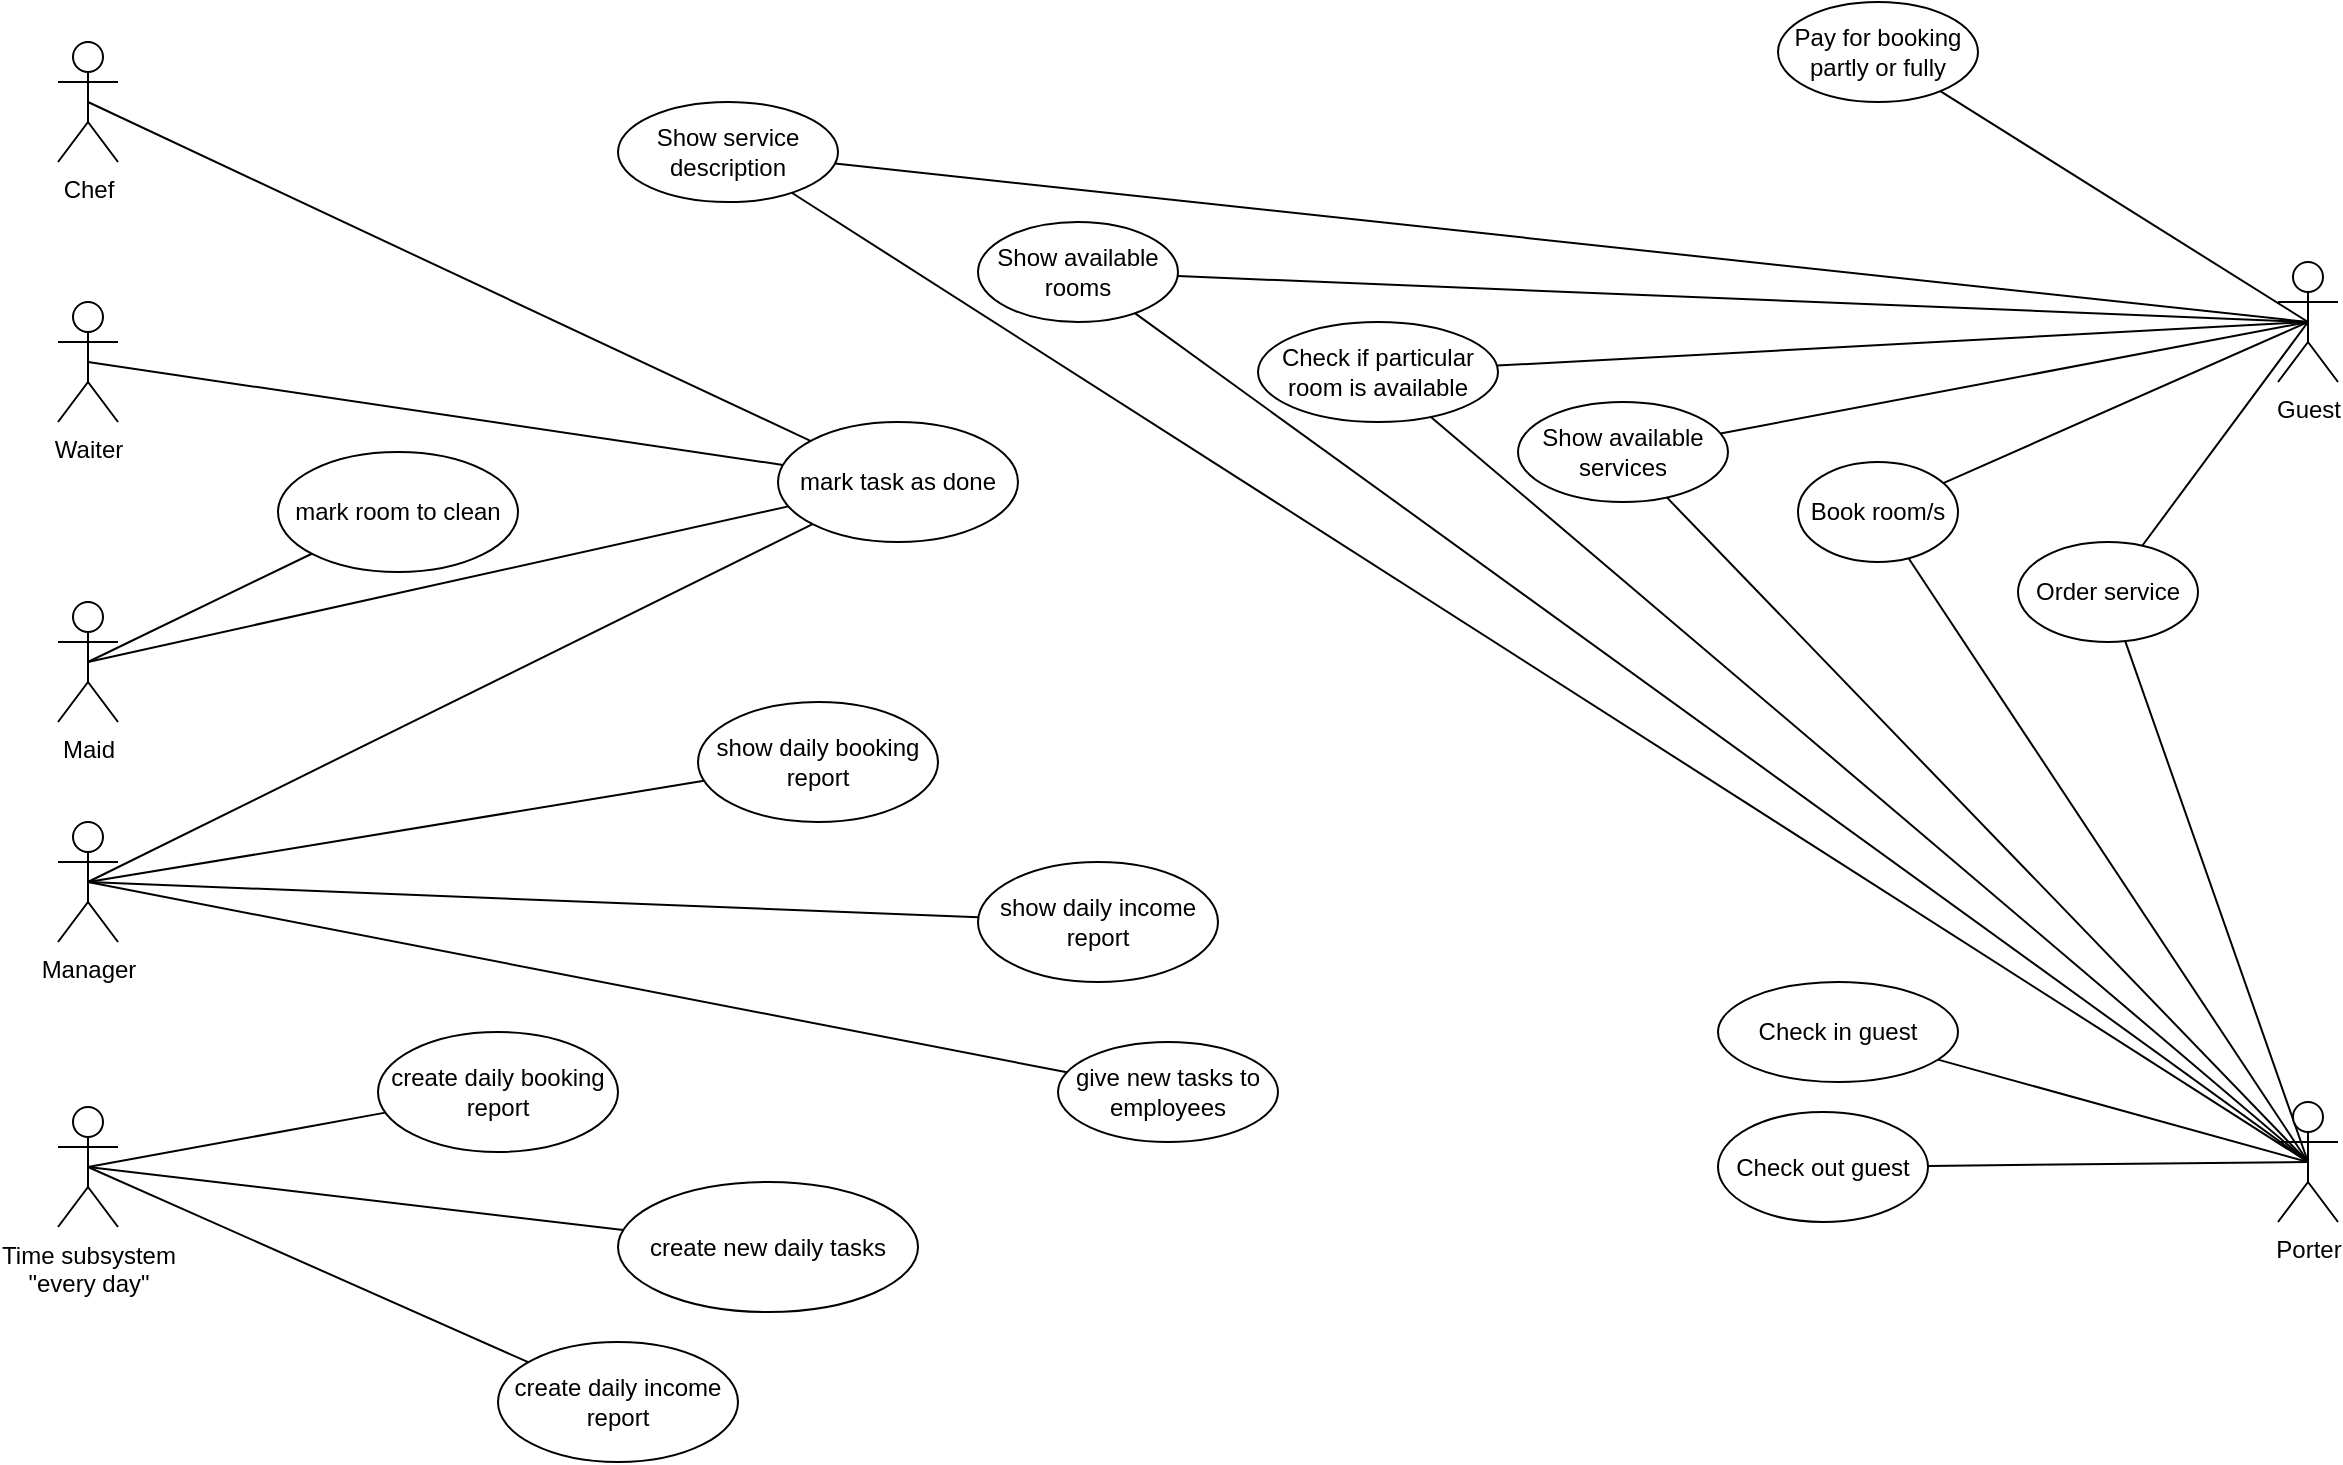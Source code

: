 <mxfile version="16.2.7" type="github">
  <diagram id="ge1VyDqCcV0vglwd2rMA" name="Page-1">
    <mxGraphModel dx="2565" dy="1762" grid="1" gridSize="10" guides="1" tooltips="1" connect="1" arrows="1" fold="1" page="1" pageScale="1" pageWidth="850" pageHeight="1100" math="0" shadow="0">
      <root>
        <mxCell id="0" />
        <mxCell id="1" parent="0" />
        <mxCell id="HqIrGXY7nDVLaXJjOqRK-58" style="edgeStyle=none;rounded=0;orthogonalLoop=1;jettySize=auto;html=1;endArrow=none;endFill=0;exitX=0.5;exitY=0.5;exitDx=0;exitDy=0;exitPerimeter=0;" edge="1" parent="1" source="HqIrGXY7nDVLaXJjOqRK-1" target="HqIrGXY7nDVLaXJjOqRK-51">
          <mxGeometry relative="1" as="geometry" />
        </mxCell>
        <mxCell id="HqIrGXY7nDVLaXJjOqRK-1" value="Waiter" style="shape=umlActor;verticalLabelPosition=bottom;verticalAlign=top;html=1;" vertex="1" parent="1">
          <mxGeometry x="-340" y="-140" width="30" height="60" as="geometry" />
        </mxCell>
        <mxCell id="HqIrGXY7nDVLaXJjOqRK-54" style="edgeStyle=none;rounded=0;orthogonalLoop=1;jettySize=auto;html=1;endArrow=none;endFill=0;exitX=0.5;exitY=0.5;exitDx=0;exitDy=0;exitPerimeter=0;" edge="1" parent="1" source="HqIrGXY7nDVLaXJjOqRK-3" target="HqIrGXY7nDVLaXJjOqRK-44">
          <mxGeometry relative="1" as="geometry" />
        </mxCell>
        <mxCell id="HqIrGXY7nDVLaXJjOqRK-55" style="edgeStyle=none;rounded=0;orthogonalLoop=1;jettySize=auto;html=1;endArrow=none;endFill=0;exitX=0.5;exitY=0.5;exitDx=0;exitDy=0;exitPerimeter=0;" edge="1" parent="1" source="HqIrGXY7nDVLaXJjOqRK-3" target="HqIrGXY7nDVLaXJjOqRK-42">
          <mxGeometry relative="1" as="geometry" />
        </mxCell>
        <mxCell id="HqIrGXY7nDVLaXJjOqRK-56" style="edgeStyle=none;rounded=0;orthogonalLoop=1;jettySize=auto;html=1;endArrow=none;endFill=0;exitX=0.5;exitY=0.5;exitDx=0;exitDy=0;exitPerimeter=0;" edge="1" parent="1" source="HqIrGXY7nDVLaXJjOqRK-3" target="HqIrGXY7nDVLaXJjOqRK-43">
          <mxGeometry relative="1" as="geometry" />
        </mxCell>
        <mxCell id="HqIrGXY7nDVLaXJjOqRK-59" style="edgeStyle=none;rounded=0;orthogonalLoop=1;jettySize=auto;html=1;endArrow=none;endFill=0;exitX=0.5;exitY=0.5;exitDx=0;exitDy=0;exitPerimeter=0;" edge="1" parent="1" source="HqIrGXY7nDVLaXJjOqRK-3" target="HqIrGXY7nDVLaXJjOqRK-51">
          <mxGeometry relative="1" as="geometry" />
        </mxCell>
        <mxCell id="HqIrGXY7nDVLaXJjOqRK-3" value="Manager" style="shape=umlActor;verticalLabelPosition=bottom;verticalAlign=top;html=1;" vertex="1" parent="1">
          <mxGeometry x="-340" y="120" width="30" height="60" as="geometry" />
        </mxCell>
        <mxCell id="HqIrGXY7nDVLaXJjOqRK-57" style="edgeStyle=none;rounded=0;orthogonalLoop=1;jettySize=auto;html=1;endArrow=none;endFill=0;exitX=0.5;exitY=0.5;exitDx=0;exitDy=0;exitPerimeter=0;" edge="1" parent="1" source="HqIrGXY7nDVLaXJjOqRK-4" target="HqIrGXY7nDVLaXJjOqRK-51">
          <mxGeometry relative="1" as="geometry" />
        </mxCell>
        <mxCell id="HqIrGXY7nDVLaXJjOqRK-4" value="Chef" style="shape=umlActor;verticalLabelPosition=bottom;verticalAlign=top;html=1;" vertex="1" parent="1">
          <mxGeometry x="-340" y="-270" width="30" height="60" as="geometry" />
        </mxCell>
        <mxCell id="HqIrGXY7nDVLaXJjOqRK-50" style="edgeStyle=none;rounded=0;orthogonalLoop=1;jettySize=auto;html=1;endArrow=none;endFill=0;exitX=0.5;exitY=0.5;exitDx=0;exitDy=0;exitPerimeter=0;" edge="1" parent="1" source="HqIrGXY7nDVLaXJjOqRK-5" target="HqIrGXY7nDVLaXJjOqRK-49">
          <mxGeometry relative="1" as="geometry" />
        </mxCell>
        <mxCell id="HqIrGXY7nDVLaXJjOqRK-62" style="edgeStyle=none;rounded=0;orthogonalLoop=1;jettySize=auto;html=1;endArrow=none;endFill=0;exitX=0.5;exitY=0.5;exitDx=0;exitDy=0;exitPerimeter=0;" edge="1" parent="1" source="HqIrGXY7nDVLaXJjOqRK-5" target="HqIrGXY7nDVLaXJjOqRK-51">
          <mxGeometry relative="1" as="geometry" />
        </mxCell>
        <mxCell id="HqIrGXY7nDVLaXJjOqRK-5" value="Maid" style="shape=umlActor;verticalLabelPosition=bottom;verticalAlign=top;html=1;" vertex="1" parent="1">
          <mxGeometry x="-340" y="10" width="30" height="60" as="geometry" />
        </mxCell>
        <mxCell id="HqIrGXY7nDVLaXJjOqRK-34" style="edgeStyle=none;rounded=0;orthogonalLoop=1;jettySize=auto;html=1;endArrow=none;endFill=0;exitX=0.5;exitY=0.5;exitDx=0;exitDy=0;exitPerimeter=0;" edge="1" parent="1" source="HqIrGXY7nDVLaXJjOqRK-6" target="HqIrGXY7nDVLaXJjOqRK-32">
          <mxGeometry relative="1" as="geometry" />
        </mxCell>
        <mxCell id="HqIrGXY7nDVLaXJjOqRK-35" style="edgeStyle=none;rounded=0;orthogonalLoop=1;jettySize=auto;html=1;endArrow=none;endFill=0;exitX=0.5;exitY=0.5;exitDx=0;exitDy=0;exitPerimeter=0;" edge="1" parent="1" source="HqIrGXY7nDVLaXJjOqRK-6" target="HqIrGXY7nDVLaXJjOqRK-33">
          <mxGeometry relative="1" as="geometry" />
        </mxCell>
        <mxCell id="HqIrGXY7nDVLaXJjOqRK-36" style="edgeStyle=none;rounded=0;orthogonalLoop=1;jettySize=auto;html=1;endArrow=none;endFill=0;exitX=0.5;exitY=0.5;exitDx=0;exitDy=0;exitPerimeter=0;" edge="1" parent="1" source="HqIrGXY7nDVLaXJjOqRK-6" target="HqIrGXY7nDVLaXJjOqRK-14">
          <mxGeometry relative="1" as="geometry" />
        </mxCell>
        <mxCell id="HqIrGXY7nDVLaXJjOqRK-37" style="edgeStyle=none;rounded=0;orthogonalLoop=1;jettySize=auto;html=1;endArrow=none;endFill=0;exitX=0.5;exitY=0.5;exitDx=0;exitDy=0;exitPerimeter=0;" edge="1" parent="1" source="HqIrGXY7nDVLaXJjOqRK-6" target="HqIrGXY7nDVLaXJjOqRK-17">
          <mxGeometry relative="1" as="geometry" />
        </mxCell>
        <mxCell id="HqIrGXY7nDVLaXJjOqRK-38" style="edgeStyle=none;rounded=0;orthogonalLoop=1;jettySize=auto;html=1;endArrow=none;endFill=0;exitX=0.5;exitY=0.5;exitDx=0;exitDy=0;exitPerimeter=0;" edge="1" parent="1" source="HqIrGXY7nDVLaXJjOqRK-6" target="HqIrGXY7nDVLaXJjOqRK-15">
          <mxGeometry relative="1" as="geometry" />
        </mxCell>
        <mxCell id="HqIrGXY7nDVLaXJjOqRK-39" style="edgeStyle=none;rounded=0;orthogonalLoop=1;jettySize=auto;html=1;endArrow=none;endFill=0;exitX=0.5;exitY=0.5;exitDx=0;exitDy=0;exitPerimeter=0;" edge="1" parent="1" source="HqIrGXY7nDVLaXJjOqRK-6" target="HqIrGXY7nDVLaXJjOqRK-20">
          <mxGeometry relative="1" as="geometry" />
        </mxCell>
        <mxCell id="HqIrGXY7nDVLaXJjOqRK-40" style="edgeStyle=none;rounded=0;orthogonalLoop=1;jettySize=auto;html=1;endArrow=none;endFill=0;exitX=0.5;exitY=0.5;exitDx=0;exitDy=0;exitPerimeter=0;" edge="1" parent="1" source="HqIrGXY7nDVLaXJjOqRK-6" target="HqIrGXY7nDVLaXJjOqRK-19">
          <mxGeometry relative="1" as="geometry" />
        </mxCell>
        <mxCell id="HqIrGXY7nDVLaXJjOqRK-41" style="edgeStyle=none;rounded=0;orthogonalLoop=1;jettySize=auto;html=1;endArrow=none;endFill=0;exitX=0.5;exitY=0.5;exitDx=0;exitDy=0;exitPerimeter=0;" edge="1" parent="1" source="HqIrGXY7nDVLaXJjOqRK-6" target="HqIrGXY7nDVLaXJjOqRK-22">
          <mxGeometry relative="1" as="geometry" />
        </mxCell>
        <mxCell id="HqIrGXY7nDVLaXJjOqRK-6" value="Porter" style="shape=umlActor;verticalLabelPosition=bottom;verticalAlign=top;html=1;" vertex="1" parent="1">
          <mxGeometry x="770" y="260" width="30" height="60" as="geometry" />
        </mxCell>
        <mxCell id="HqIrGXY7nDVLaXJjOqRK-24" style="rounded=0;orthogonalLoop=1;jettySize=auto;html=1;endArrow=none;endFill=0;exitX=0.5;exitY=0.5;exitDx=0;exitDy=0;exitPerimeter=0;" edge="1" parent="1" source="HqIrGXY7nDVLaXJjOqRK-7" target="HqIrGXY7nDVLaXJjOqRK-14">
          <mxGeometry relative="1" as="geometry" />
        </mxCell>
        <mxCell id="HqIrGXY7nDVLaXJjOqRK-26" style="edgeStyle=none;rounded=0;orthogonalLoop=1;jettySize=auto;html=1;endArrow=none;endFill=0;exitX=0.5;exitY=0.5;exitDx=0;exitDy=0;exitPerimeter=0;" edge="1" parent="1" source="HqIrGXY7nDVLaXJjOqRK-7" target="HqIrGXY7nDVLaXJjOqRK-17">
          <mxGeometry relative="1" as="geometry" />
        </mxCell>
        <mxCell id="HqIrGXY7nDVLaXJjOqRK-27" style="edgeStyle=none;rounded=0;orthogonalLoop=1;jettySize=auto;html=1;endArrow=none;endFill=0;exitX=0.5;exitY=0.5;exitDx=0;exitDy=0;exitPerimeter=0;" edge="1" parent="1" source="HqIrGXY7nDVLaXJjOqRK-7" target="HqIrGXY7nDVLaXJjOqRK-15">
          <mxGeometry relative="1" as="geometry" />
        </mxCell>
        <mxCell id="HqIrGXY7nDVLaXJjOqRK-28" style="edgeStyle=none;rounded=0;orthogonalLoop=1;jettySize=auto;html=1;endArrow=none;endFill=0;exitX=0.5;exitY=0.5;exitDx=0;exitDy=0;exitPerimeter=0;" edge="1" parent="1" source="HqIrGXY7nDVLaXJjOqRK-7" target="HqIrGXY7nDVLaXJjOqRK-19">
          <mxGeometry relative="1" as="geometry" />
        </mxCell>
        <mxCell id="HqIrGXY7nDVLaXJjOqRK-29" style="edgeStyle=none;rounded=0;orthogonalLoop=1;jettySize=auto;html=1;endArrow=none;endFill=0;exitX=0.5;exitY=0.5;exitDx=0;exitDy=0;exitPerimeter=0;" edge="1" parent="1" source="HqIrGXY7nDVLaXJjOqRK-7" target="HqIrGXY7nDVLaXJjOqRK-18">
          <mxGeometry relative="1" as="geometry" />
        </mxCell>
        <mxCell id="HqIrGXY7nDVLaXJjOqRK-30" style="edgeStyle=none;rounded=0;orthogonalLoop=1;jettySize=auto;html=1;endArrow=none;endFill=0;exitX=0.5;exitY=0.5;exitDx=0;exitDy=0;exitPerimeter=0;" edge="1" parent="1" source="HqIrGXY7nDVLaXJjOqRK-7" target="HqIrGXY7nDVLaXJjOqRK-20">
          <mxGeometry relative="1" as="geometry" />
        </mxCell>
        <mxCell id="HqIrGXY7nDVLaXJjOqRK-31" style="edgeStyle=none;rounded=0;orthogonalLoop=1;jettySize=auto;html=1;endArrow=none;endFill=0;exitX=0.5;exitY=0.5;exitDx=0;exitDy=0;exitPerimeter=0;" edge="1" parent="1" source="HqIrGXY7nDVLaXJjOqRK-7" target="HqIrGXY7nDVLaXJjOqRK-22">
          <mxGeometry relative="1" as="geometry" />
        </mxCell>
        <mxCell id="HqIrGXY7nDVLaXJjOqRK-7" value="&lt;div&gt;Guest&lt;/div&gt;" style="shape=umlActor;verticalLabelPosition=bottom;verticalAlign=top;html=1;" vertex="1" parent="1">
          <mxGeometry x="770" y="-160" width="30" height="60" as="geometry" />
        </mxCell>
        <mxCell id="HqIrGXY7nDVLaXJjOqRK-47" style="edgeStyle=none;rounded=0;orthogonalLoop=1;jettySize=auto;html=1;endArrow=none;endFill=0;exitX=0.5;exitY=0.5;exitDx=0;exitDy=0;exitPerimeter=0;" edge="1" parent="1" source="HqIrGXY7nDVLaXJjOqRK-12" target="HqIrGXY7nDVLaXJjOqRK-46">
          <mxGeometry relative="1" as="geometry" />
        </mxCell>
        <mxCell id="HqIrGXY7nDVLaXJjOqRK-48" style="edgeStyle=none;rounded=0;orthogonalLoop=1;jettySize=auto;html=1;endArrow=none;endFill=0;exitX=0.5;exitY=0.5;exitDx=0;exitDy=0;exitPerimeter=0;" edge="1" parent="1" source="HqIrGXY7nDVLaXJjOqRK-12" target="HqIrGXY7nDVLaXJjOqRK-45">
          <mxGeometry relative="1" as="geometry" />
        </mxCell>
        <mxCell id="HqIrGXY7nDVLaXJjOqRK-60" style="edgeStyle=none;rounded=0;orthogonalLoop=1;jettySize=auto;html=1;endArrow=none;endFill=0;exitX=0.5;exitY=0.5;exitDx=0;exitDy=0;exitPerimeter=0;" edge="1" parent="1" source="HqIrGXY7nDVLaXJjOqRK-12" target="HqIrGXY7nDVLaXJjOqRK-52">
          <mxGeometry relative="1" as="geometry" />
        </mxCell>
        <mxCell id="HqIrGXY7nDVLaXJjOqRK-12" value="&lt;div&gt;Time subsystem&lt;/div&gt;&lt;div&gt;&quot;every day&quot;&lt;br&gt;&lt;/div&gt;" style="shape=umlActor;verticalLabelPosition=bottom;verticalAlign=top;html=1;" vertex="1" parent="1">
          <mxGeometry x="-340" y="262.5" width="30" height="60" as="geometry" />
        </mxCell>
        <mxCell id="HqIrGXY7nDVLaXJjOqRK-14" value="Order service" style="ellipse;whiteSpace=wrap;html=1;" vertex="1" parent="1">
          <mxGeometry x="640" y="-20" width="90" height="50" as="geometry" />
        </mxCell>
        <mxCell id="HqIrGXY7nDVLaXJjOqRK-15" value="Show available services" style="ellipse;whiteSpace=wrap;html=1;" vertex="1" parent="1">
          <mxGeometry x="390" y="-90" width="105" height="50" as="geometry" />
        </mxCell>
        <mxCell id="HqIrGXY7nDVLaXJjOqRK-17" value="Book room/s" style="ellipse;whiteSpace=wrap;html=1;" vertex="1" parent="1">
          <mxGeometry x="530" y="-60" width="80" height="50" as="geometry" />
        </mxCell>
        <mxCell id="HqIrGXY7nDVLaXJjOqRK-18" value="Pay for booking partly or fully" style="ellipse;whiteSpace=wrap;html=1;" vertex="1" parent="1">
          <mxGeometry x="520" y="-290" width="100" height="50" as="geometry" />
        </mxCell>
        <mxCell id="HqIrGXY7nDVLaXJjOqRK-19" value="&lt;div&gt;Show available rooms&lt;/div&gt;" style="ellipse;whiteSpace=wrap;html=1;" vertex="1" parent="1">
          <mxGeometry x="120" y="-180" width="100" height="50" as="geometry" />
        </mxCell>
        <mxCell id="HqIrGXY7nDVLaXJjOqRK-20" value="Check if particular room is available" style="ellipse;whiteSpace=wrap;html=1;" vertex="1" parent="1">
          <mxGeometry x="260" y="-130" width="120" height="50" as="geometry" />
        </mxCell>
        <mxCell id="HqIrGXY7nDVLaXJjOqRK-22" value="Show service description" style="ellipse;whiteSpace=wrap;html=1;" vertex="1" parent="1">
          <mxGeometry x="-60" y="-240" width="110" height="50" as="geometry" />
        </mxCell>
        <mxCell id="HqIrGXY7nDVLaXJjOqRK-32" value="Check in guest" style="ellipse;whiteSpace=wrap;html=1;" vertex="1" parent="1">
          <mxGeometry x="490" y="200" width="120" height="50" as="geometry" />
        </mxCell>
        <mxCell id="HqIrGXY7nDVLaXJjOqRK-33" value="Check out guest" style="ellipse;whiteSpace=wrap;html=1;" vertex="1" parent="1">
          <mxGeometry x="490" y="265" width="105" height="55" as="geometry" />
        </mxCell>
        <mxCell id="HqIrGXY7nDVLaXJjOqRK-42" value="give new tasks to employees" style="ellipse;whiteSpace=wrap;html=1;" vertex="1" parent="1">
          <mxGeometry x="160" y="230" width="110" height="50" as="geometry" />
        </mxCell>
        <mxCell id="HqIrGXY7nDVLaXJjOqRK-43" value="show daily booking report" style="ellipse;whiteSpace=wrap;html=1;" vertex="1" parent="1">
          <mxGeometry x="-20" y="60" width="120" height="60" as="geometry" />
        </mxCell>
        <mxCell id="HqIrGXY7nDVLaXJjOqRK-44" value="show daily income report" style="ellipse;whiteSpace=wrap;html=1;" vertex="1" parent="1">
          <mxGeometry x="120" y="140" width="120" height="60" as="geometry" />
        </mxCell>
        <mxCell id="HqIrGXY7nDVLaXJjOqRK-45" value="create daily booking report" style="ellipse;whiteSpace=wrap;html=1;" vertex="1" parent="1">
          <mxGeometry x="-180" y="225" width="120" height="60" as="geometry" />
        </mxCell>
        <mxCell id="HqIrGXY7nDVLaXJjOqRK-46" value="create daily income report" style="ellipse;whiteSpace=wrap;html=1;" vertex="1" parent="1">
          <mxGeometry x="-120" y="380" width="120" height="60" as="geometry" />
        </mxCell>
        <mxCell id="HqIrGXY7nDVLaXJjOqRK-49" value="mark room to clean" style="ellipse;whiteSpace=wrap;html=1;" vertex="1" parent="1">
          <mxGeometry x="-230" y="-65" width="120" height="60" as="geometry" />
        </mxCell>
        <mxCell id="HqIrGXY7nDVLaXJjOqRK-51" value="mark task as done" style="ellipse;whiteSpace=wrap;html=1;" vertex="1" parent="1">
          <mxGeometry x="20" y="-80" width="120" height="60" as="geometry" />
        </mxCell>
        <mxCell id="HqIrGXY7nDVLaXJjOqRK-52" value="create new daily tasks" style="ellipse;whiteSpace=wrap;html=1;" vertex="1" parent="1">
          <mxGeometry x="-60" y="300" width="150" height="65" as="geometry" />
        </mxCell>
      </root>
    </mxGraphModel>
  </diagram>
</mxfile>
